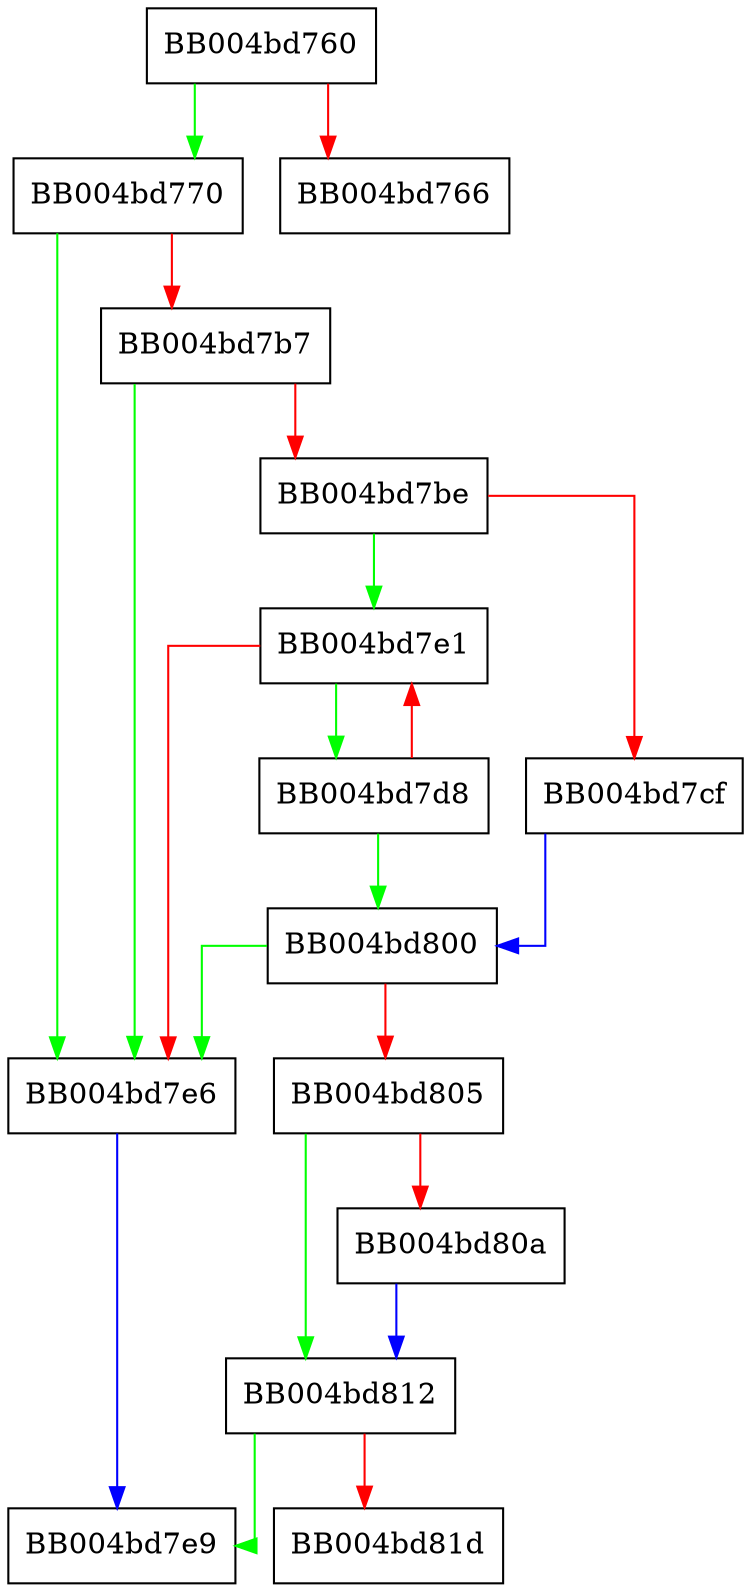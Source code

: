 digraph ossl_quic_srtm_lookup {
  node [shape="box"];
  graph [splines=ortho];
  BB004bd760 -> BB004bd770 [color="green"];
  BB004bd760 -> BB004bd766 [color="red"];
  BB004bd770 -> BB004bd7e6 [color="green"];
  BB004bd770 -> BB004bd7b7 [color="red"];
  BB004bd7b7 -> BB004bd7e6 [color="green"];
  BB004bd7b7 -> BB004bd7be [color="red"];
  BB004bd7be -> BB004bd7e1 [color="green"];
  BB004bd7be -> BB004bd7cf [color="red"];
  BB004bd7cf -> BB004bd800 [color="blue"];
  BB004bd7d8 -> BB004bd800 [color="green"];
  BB004bd7d8 -> BB004bd7e1 [color="red"];
  BB004bd7e1 -> BB004bd7d8 [color="green"];
  BB004bd7e1 -> BB004bd7e6 [color="red"];
  BB004bd7e6 -> BB004bd7e9 [color="blue"];
  BB004bd800 -> BB004bd7e6 [color="green"];
  BB004bd800 -> BB004bd805 [color="red"];
  BB004bd805 -> BB004bd812 [color="green"];
  BB004bd805 -> BB004bd80a [color="red"];
  BB004bd80a -> BB004bd812 [color="blue"];
  BB004bd812 -> BB004bd7e9 [color="green"];
  BB004bd812 -> BB004bd81d [color="red"];
}